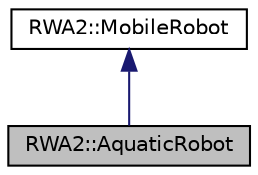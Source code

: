 digraph "RWA2::AquaticRobot"
{
 // LATEX_PDF_SIZE
  edge [fontname="Helvetica",fontsize="10",labelfontname="Helvetica",labelfontsize="10"];
  node [fontname="Helvetica",fontsize="10",shape=record];
  Node1 [label="RWA2::AquaticRobot",height=0.2,width=0.4,color="black", fillcolor="grey75", style="filled", fontcolor="black",tooltip="Class for the aquatic robot."];
  Node2 -> Node1 [dir="back",color="midnightblue",fontsize="10",style="solid",fontname="Helvetica"];
  Node2 [label="RWA2::MobileRobot",height=0.2,width=0.4,color="black", fillcolor="white", style="filled",URL="$class_r_w_a2_1_1_mobile_robot.html",tooltip="Class for the mobile robot."];
}
